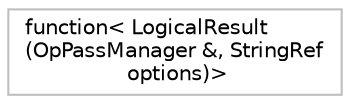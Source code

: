 digraph "Graphical Class Hierarchy"
{
  bgcolor="transparent";
  edge [fontname="Helvetica",fontsize="10",labelfontname="Helvetica",labelfontsize="10"];
  node [fontname="Helvetica",fontsize="10",shape=record];
  rankdir="LR";
  Node0 [label="function\< LogicalResult\l(OpPassManager &, StringRef\l options)\>",height=0.2,width=0.4,color="grey75"];
}
